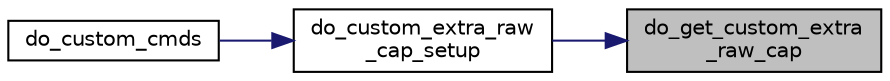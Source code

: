 digraph "do_get_custom_extra_raw_cap"
{
 // INTERACTIVE_SVG=YES
 // LATEX_PDF_SIZE
  bgcolor="transparent";
  edge [fontname="Helvetica",fontsize="10",labelfontname="Helvetica",labelfontsize="10"];
  node [fontname="Helvetica",fontsize="10",shape=record];
  rankdir="RL";
  Node1 [label="do_get_custom_extra\l_raw_cap",height=0.2,width=0.4,color="black", fillcolor="grey75", style="filled", fontcolor="black",tooltip=" "];
  Node1 -> Node2 [dir="back",color="midnightblue",fontsize="10",style="solid",fontname="Helvetica"];
  Node2 [label="do_custom_extra_raw\l_cap_setup",height=0.2,width=0.4,color="black",URL="$d5/d66/custom__extra__raw__cfg_8c.html#a8189ccdba1cd5544c04153d29aa7ea58",tooltip=" "];
  Node2 -> Node3 [dir="back",color="midnightblue",fontsize="10",style="solid",fontname="Helvetica"];
  Node3 [label="do_custom_cmds",height=0.2,width=0.4,color="black",URL="$db/deb/custom__cfg_8c.html#acf76e74e91e4fe9767ab02e177fc9019",tooltip=" "];
}

